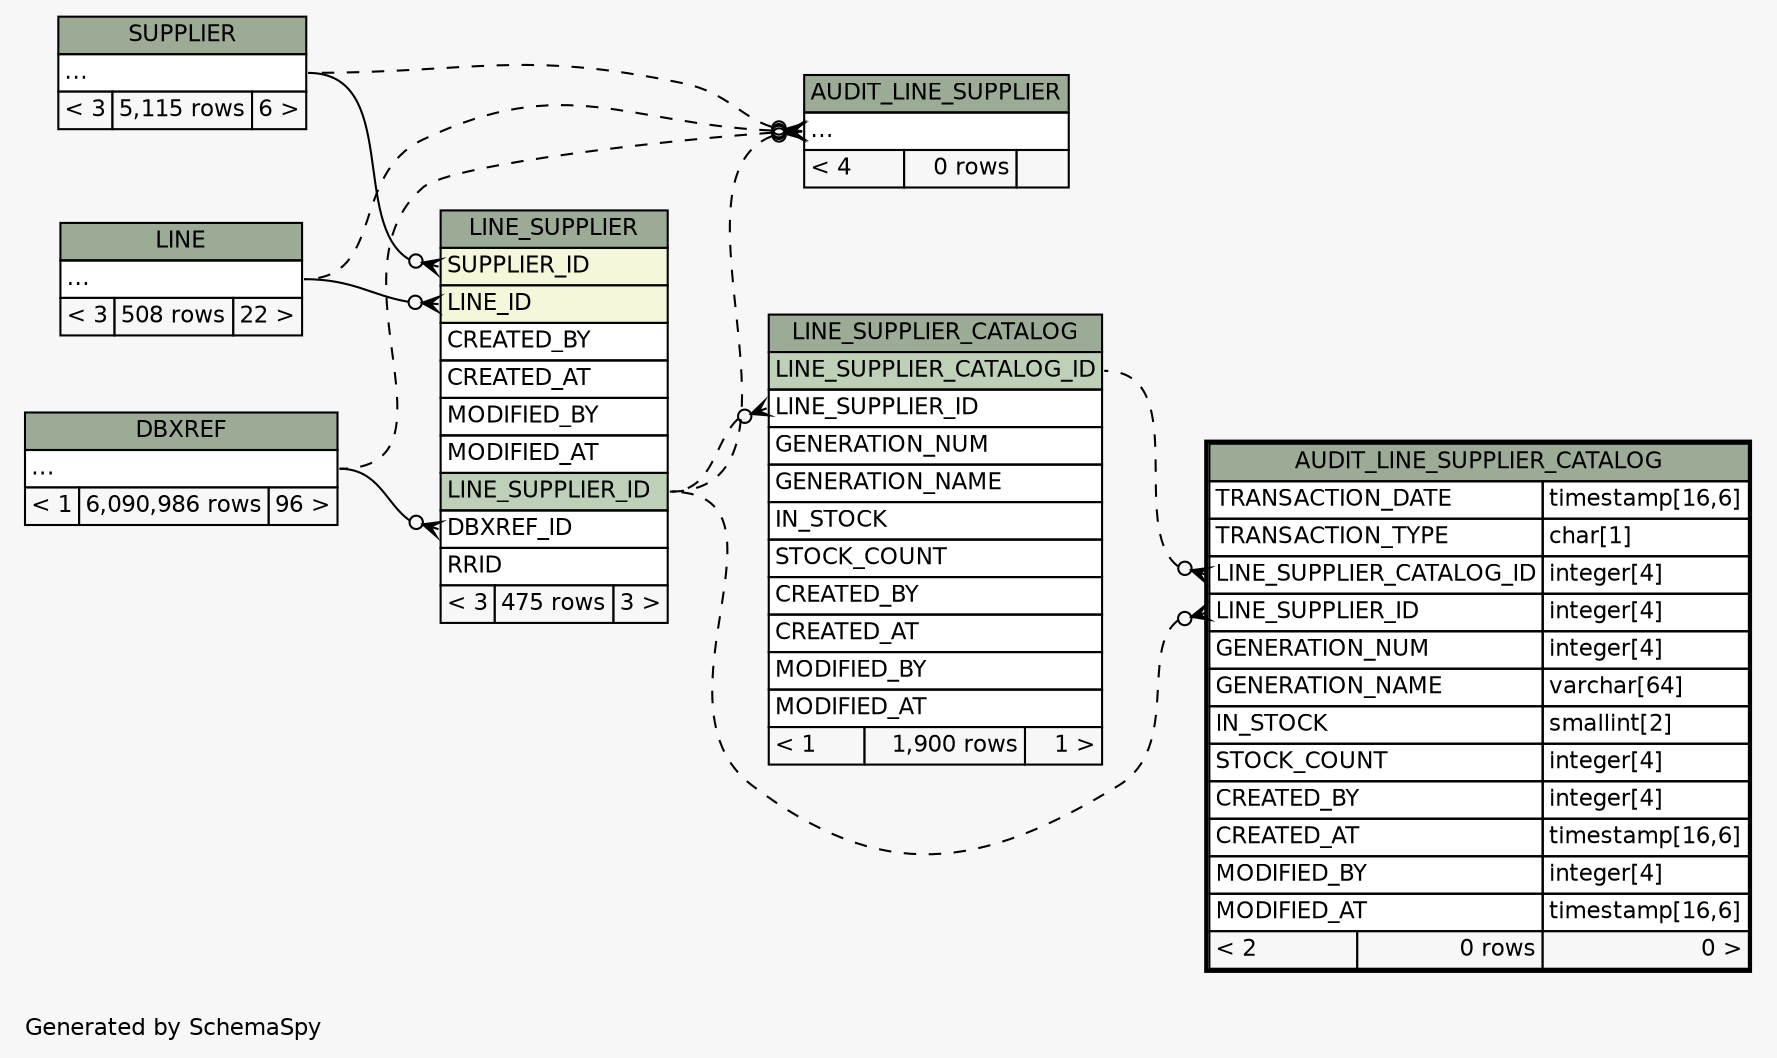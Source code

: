 // dot 2.38.0 on Windows 10 10.0
// SchemaSpy rev Unknown
digraph "impliedTwoDegreesRelationshipsDiagram" {
  graph [
    rankdir="RL"
    bgcolor="#f7f7f7"
    label="\nGenerated by SchemaSpy"
    labeljust="l"
    nodesep="0.18"
    ranksep="0.46"
    fontname="Helvetica"
    fontsize="11"
  ];
  node [
    fontname="Helvetica"
    fontsize="11"
    shape="plaintext"
  ];
  edge [
    arrowsize="0.8"
  ];
  "AUDIT_LINE_SUPPLIER":"elipses":w -> "DBXREF":"elipses":e [arrowhead=none dir=back arrowtail=crowodot style=dashed];
  "AUDIT_LINE_SUPPLIER":"elipses":w -> "LINE":"elipses":e [arrowhead=none dir=back arrowtail=crowodot style=dashed];
  "AUDIT_LINE_SUPPLIER":"elipses":w -> "LINE_SUPPLIER":"LINE_SUPPLIER_ID":e [arrowhead=none dir=back arrowtail=crowodot style=dashed];
  "AUDIT_LINE_SUPPLIER":"elipses":w -> "SUPPLIER":"elipses":e [arrowhead=none dir=back arrowtail=crowodot style=dashed];
  "AUDIT_LINE_SUPPLIER_CATALOG":"LINE_SUPPLIER_CATALOG_ID":w -> "LINE_SUPPLIER_CATALOG":"LINE_SUPPLIER_CATALOG_ID":e [arrowhead=none dir=back arrowtail=crowodot style=dashed];
  "AUDIT_LINE_SUPPLIER_CATALOG":"LINE_SUPPLIER_ID":w -> "LINE_SUPPLIER":"LINE_SUPPLIER_ID":e [arrowhead=none dir=back arrowtail=crowodot style=dashed];
  "LINE_SUPPLIER":"DBXREF_ID":w -> "DBXREF":"elipses":e [arrowhead=none dir=back arrowtail=crowodot];
  "LINE_SUPPLIER":"LINE_ID":w -> "LINE":"elipses":e [arrowhead=none dir=back arrowtail=crowodot];
  "LINE_SUPPLIER":"SUPPLIER_ID":w -> "SUPPLIER":"elipses":e [arrowhead=none dir=back arrowtail=crowodot];
  "LINE_SUPPLIER_CATALOG":"LINE_SUPPLIER_ID":w -> "LINE_SUPPLIER":"LINE_SUPPLIER_ID":e [arrowhead=none dir=back arrowtail=crowodot style=dashed];
  "AUDIT_LINE_SUPPLIER" [
    label=<
    <TABLE BORDER="0" CELLBORDER="1" CELLSPACING="0" BGCOLOR="#ffffff">
      <TR><TD COLSPAN="3" BGCOLOR="#9bab96" ALIGN="CENTER">AUDIT_LINE_SUPPLIER</TD></TR>
      <TR><TD PORT="elipses" COLSPAN="3" ALIGN="LEFT">...</TD></TR>
      <TR><TD ALIGN="LEFT" BGCOLOR="#f7f7f7">&lt; 4</TD><TD ALIGN="RIGHT" BGCOLOR="#f7f7f7">0 rows</TD><TD ALIGN="RIGHT" BGCOLOR="#f7f7f7">  </TD></TR>
    </TABLE>>
    URL="AUDIT_LINE_SUPPLIER.html"
    tooltip="AUDIT_LINE_SUPPLIER"
  ];
  "AUDIT_LINE_SUPPLIER_CATALOG" [
    label=<
    <TABLE BORDER="2" CELLBORDER="1" CELLSPACING="0" BGCOLOR="#ffffff">
      <TR><TD COLSPAN="3" BGCOLOR="#9bab96" ALIGN="CENTER">AUDIT_LINE_SUPPLIER_CATALOG</TD></TR>
      <TR><TD PORT="TRANSACTION_DATE" COLSPAN="2" ALIGN="LEFT">TRANSACTION_DATE</TD><TD PORT="TRANSACTION_DATE.type" ALIGN="LEFT">timestamp[16,6]</TD></TR>
      <TR><TD PORT="TRANSACTION_TYPE" COLSPAN="2" ALIGN="LEFT">TRANSACTION_TYPE</TD><TD PORT="TRANSACTION_TYPE.type" ALIGN="LEFT">char[1]</TD></TR>
      <TR><TD PORT="LINE_SUPPLIER_CATALOG_ID" COLSPAN="2" ALIGN="LEFT">LINE_SUPPLIER_CATALOG_ID</TD><TD PORT="LINE_SUPPLIER_CATALOG_ID.type" ALIGN="LEFT">integer[4]</TD></TR>
      <TR><TD PORT="LINE_SUPPLIER_ID" COLSPAN="2" ALIGN="LEFT">LINE_SUPPLIER_ID</TD><TD PORT="LINE_SUPPLIER_ID.type" ALIGN="LEFT">integer[4]</TD></TR>
      <TR><TD PORT="GENERATION_NUM" COLSPAN="2" ALIGN="LEFT">GENERATION_NUM</TD><TD PORT="GENERATION_NUM.type" ALIGN="LEFT">integer[4]</TD></TR>
      <TR><TD PORT="GENERATION_NAME" COLSPAN="2" ALIGN="LEFT">GENERATION_NAME</TD><TD PORT="GENERATION_NAME.type" ALIGN="LEFT">varchar[64]</TD></TR>
      <TR><TD PORT="IN_STOCK" COLSPAN="2" ALIGN="LEFT">IN_STOCK</TD><TD PORT="IN_STOCK.type" ALIGN="LEFT">smallint[2]</TD></TR>
      <TR><TD PORT="STOCK_COUNT" COLSPAN="2" ALIGN="LEFT">STOCK_COUNT</TD><TD PORT="STOCK_COUNT.type" ALIGN="LEFT">integer[4]</TD></TR>
      <TR><TD PORT="CREATED_BY" COLSPAN="2" ALIGN="LEFT">CREATED_BY</TD><TD PORT="CREATED_BY.type" ALIGN="LEFT">integer[4]</TD></TR>
      <TR><TD PORT="CREATED_AT" COLSPAN="2" ALIGN="LEFT">CREATED_AT</TD><TD PORT="CREATED_AT.type" ALIGN="LEFT">timestamp[16,6]</TD></TR>
      <TR><TD PORT="MODIFIED_BY" COLSPAN="2" ALIGN="LEFT">MODIFIED_BY</TD><TD PORT="MODIFIED_BY.type" ALIGN="LEFT">integer[4]</TD></TR>
      <TR><TD PORT="MODIFIED_AT" COLSPAN="2" ALIGN="LEFT">MODIFIED_AT</TD><TD PORT="MODIFIED_AT.type" ALIGN="LEFT">timestamp[16,6]</TD></TR>
      <TR><TD ALIGN="LEFT" BGCOLOR="#f7f7f7">&lt; 2</TD><TD ALIGN="RIGHT" BGCOLOR="#f7f7f7">0 rows</TD><TD ALIGN="RIGHT" BGCOLOR="#f7f7f7">0 &gt;</TD></TR>
    </TABLE>>
    URL="AUDIT_LINE_SUPPLIER_CATALOG.html"
    tooltip="AUDIT_LINE_SUPPLIER_CATALOG"
  ];
  "DBXREF" [
    label=<
    <TABLE BORDER="0" CELLBORDER="1" CELLSPACING="0" BGCOLOR="#ffffff">
      <TR><TD COLSPAN="3" BGCOLOR="#9bab96" ALIGN="CENTER">DBXREF</TD></TR>
      <TR><TD PORT="elipses" COLSPAN="3" ALIGN="LEFT">...</TD></TR>
      <TR><TD ALIGN="LEFT" BGCOLOR="#f7f7f7">&lt; 1</TD><TD ALIGN="RIGHT" BGCOLOR="#f7f7f7">6,090,986 rows</TD><TD ALIGN="RIGHT" BGCOLOR="#f7f7f7">96 &gt;</TD></TR>
    </TABLE>>
    URL="DBXREF.html"
    tooltip="DBXREF"
  ];
  "LINE" [
    label=<
    <TABLE BORDER="0" CELLBORDER="1" CELLSPACING="0" BGCOLOR="#ffffff">
      <TR><TD COLSPAN="3" BGCOLOR="#9bab96" ALIGN="CENTER">LINE</TD></TR>
      <TR><TD PORT="elipses" COLSPAN="3" ALIGN="LEFT">...</TD></TR>
      <TR><TD ALIGN="LEFT" BGCOLOR="#f7f7f7">&lt; 3</TD><TD ALIGN="RIGHT" BGCOLOR="#f7f7f7">508 rows</TD><TD ALIGN="RIGHT" BGCOLOR="#f7f7f7">22 &gt;</TD></TR>
    </TABLE>>
    URL="LINE.html"
    tooltip="LINE"
  ];
  "LINE_SUPPLIER" [
    label=<
    <TABLE BORDER="0" CELLBORDER="1" CELLSPACING="0" BGCOLOR="#ffffff">
      <TR><TD COLSPAN="3" BGCOLOR="#9bab96" ALIGN="CENTER">LINE_SUPPLIER</TD></TR>
      <TR><TD PORT="SUPPLIER_ID" COLSPAN="3" BGCOLOR="#f4f7da" ALIGN="LEFT">SUPPLIER_ID</TD></TR>
      <TR><TD PORT="LINE_ID" COLSPAN="3" BGCOLOR="#f4f7da" ALIGN="LEFT">LINE_ID</TD></TR>
      <TR><TD PORT="CREATED_BY" COLSPAN="3" ALIGN="LEFT">CREATED_BY</TD></TR>
      <TR><TD PORT="CREATED_AT" COLSPAN="3" ALIGN="LEFT">CREATED_AT</TD></TR>
      <TR><TD PORT="MODIFIED_BY" COLSPAN="3" ALIGN="LEFT">MODIFIED_BY</TD></TR>
      <TR><TD PORT="MODIFIED_AT" COLSPAN="3" ALIGN="LEFT">MODIFIED_AT</TD></TR>
      <TR><TD PORT="LINE_SUPPLIER_ID" COLSPAN="3" BGCOLOR="#bed1b8" ALIGN="LEFT">LINE_SUPPLIER_ID</TD></TR>
      <TR><TD PORT="DBXREF_ID" COLSPAN="3" ALIGN="LEFT">DBXREF_ID</TD></TR>
      <TR><TD PORT="RRID" COLSPAN="3" ALIGN="LEFT">RRID</TD></TR>
      <TR><TD ALIGN="LEFT" BGCOLOR="#f7f7f7">&lt; 3</TD><TD ALIGN="RIGHT" BGCOLOR="#f7f7f7">475 rows</TD><TD ALIGN="RIGHT" BGCOLOR="#f7f7f7">3 &gt;</TD></TR>
    </TABLE>>
    URL="LINE_SUPPLIER.html"
    tooltip="LINE_SUPPLIER"
  ];
  "LINE_SUPPLIER_CATALOG" [
    label=<
    <TABLE BORDER="0" CELLBORDER="1" CELLSPACING="0" BGCOLOR="#ffffff">
      <TR><TD COLSPAN="3" BGCOLOR="#9bab96" ALIGN="CENTER">LINE_SUPPLIER_CATALOG</TD></TR>
      <TR><TD PORT="LINE_SUPPLIER_CATALOG_ID" COLSPAN="3" BGCOLOR="#bed1b8" ALIGN="LEFT">LINE_SUPPLIER_CATALOG_ID</TD></TR>
      <TR><TD PORT="LINE_SUPPLIER_ID" COLSPAN="3" ALIGN="LEFT">LINE_SUPPLIER_ID</TD></TR>
      <TR><TD PORT="GENERATION_NUM" COLSPAN="3" ALIGN="LEFT">GENERATION_NUM</TD></TR>
      <TR><TD PORT="GENERATION_NAME" COLSPAN="3" ALIGN="LEFT">GENERATION_NAME</TD></TR>
      <TR><TD PORT="IN_STOCK" COLSPAN="3" ALIGN="LEFT">IN_STOCK</TD></TR>
      <TR><TD PORT="STOCK_COUNT" COLSPAN="3" ALIGN="LEFT">STOCK_COUNT</TD></TR>
      <TR><TD PORT="CREATED_BY" COLSPAN="3" ALIGN="LEFT">CREATED_BY</TD></TR>
      <TR><TD PORT="CREATED_AT" COLSPAN="3" ALIGN="LEFT">CREATED_AT</TD></TR>
      <TR><TD PORT="MODIFIED_BY" COLSPAN="3" ALIGN="LEFT">MODIFIED_BY</TD></TR>
      <TR><TD PORT="MODIFIED_AT" COLSPAN="3" ALIGN="LEFT">MODIFIED_AT</TD></TR>
      <TR><TD ALIGN="LEFT" BGCOLOR="#f7f7f7">&lt; 1</TD><TD ALIGN="RIGHT" BGCOLOR="#f7f7f7">1,900 rows</TD><TD ALIGN="RIGHT" BGCOLOR="#f7f7f7">1 &gt;</TD></TR>
    </TABLE>>
    URL="LINE_SUPPLIER_CATALOG.html"
    tooltip="LINE_SUPPLIER_CATALOG"
  ];
  "SUPPLIER" [
    label=<
    <TABLE BORDER="0" CELLBORDER="1" CELLSPACING="0" BGCOLOR="#ffffff">
      <TR><TD COLSPAN="3" BGCOLOR="#9bab96" ALIGN="CENTER">SUPPLIER</TD></TR>
      <TR><TD PORT="elipses" COLSPAN="3" ALIGN="LEFT">...</TD></TR>
      <TR><TD ALIGN="LEFT" BGCOLOR="#f7f7f7">&lt; 3</TD><TD ALIGN="RIGHT" BGCOLOR="#f7f7f7">5,115 rows</TD><TD ALIGN="RIGHT" BGCOLOR="#f7f7f7">6 &gt;</TD></TR>
    </TABLE>>
    URL="SUPPLIER.html"
    tooltip="SUPPLIER"
  ];
}
